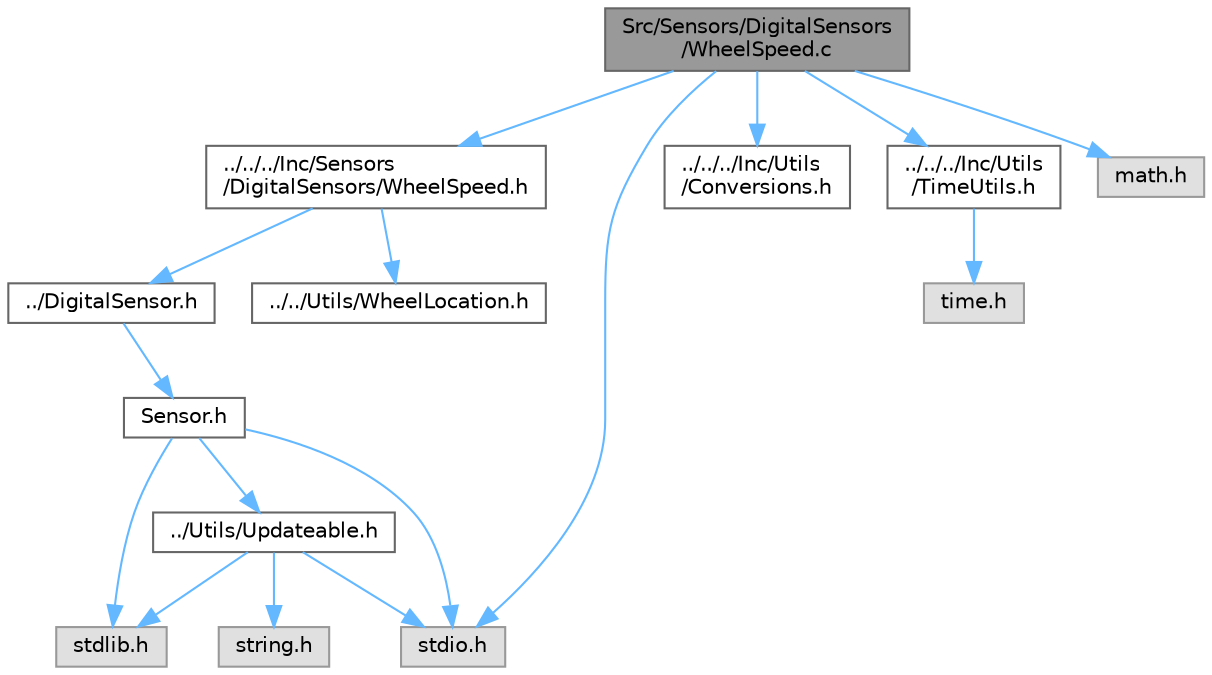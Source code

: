 digraph "Src/Sensors/DigitalSensors/WheelSpeed.c"
{
 // LATEX_PDF_SIZE
  bgcolor="transparent";
  edge [fontname=Helvetica,fontsize=10,labelfontname=Helvetica,labelfontsize=10];
  node [fontname=Helvetica,fontsize=10,shape=box,height=0.2,width=0.4];
  Node1 [label="Src/Sensors/DigitalSensors\l/WheelSpeed.c",height=0.2,width=0.4,color="gray40", fillcolor="grey60", style="filled", fontcolor="black",tooltip=" "];
  Node1 -> Node2 [color="steelblue1",style="solid"];
  Node2 [label="../../../Inc/Sensors\l/DigitalSensors/WheelSpeed.h",height=0.2,width=0.4,color="grey40", fillcolor="white", style="filled",URL="$WheelSpeed_8h.html",tooltip=" "];
  Node2 -> Node3 [color="steelblue1",style="solid"];
  Node3 [label="../DigitalSensor.h",height=0.2,width=0.4,color="grey40", fillcolor="white", style="filled",URL="$DigitalSensor_8h.html",tooltip=" "];
  Node3 -> Node4 [color="steelblue1",style="solid"];
  Node4 [label="Sensor.h",height=0.2,width=0.4,color="grey40", fillcolor="white", style="filled",URL="$Sensor_8h.html",tooltip=" "];
  Node4 -> Node5 [color="steelblue1",style="solid"];
  Node5 [label="stdio.h",height=0.2,width=0.4,color="grey60", fillcolor="#E0E0E0", style="filled",tooltip=" "];
  Node4 -> Node6 [color="steelblue1",style="solid"];
  Node6 [label="stdlib.h",height=0.2,width=0.4,color="grey60", fillcolor="#E0E0E0", style="filled",tooltip=" "];
  Node4 -> Node7 [color="steelblue1",style="solid"];
  Node7 [label="../Utils/Updateable.h",height=0.2,width=0.4,color="grey40", fillcolor="white", style="filled",URL="$Updateable_8h.html",tooltip=" "];
  Node7 -> Node5 [color="steelblue1",style="solid"];
  Node7 -> Node6 [color="steelblue1",style="solid"];
  Node7 -> Node8 [color="steelblue1",style="solid"];
  Node8 [label="string.h",height=0.2,width=0.4,color="grey60", fillcolor="#E0E0E0", style="filled",tooltip=" "];
  Node2 -> Node9 [color="steelblue1",style="solid"];
  Node9 [label="../../Utils/WheelLocation.h",height=0.2,width=0.4,color="grey40", fillcolor="white", style="filled",URL="$WheelLocation_8h.html",tooltip=" "];
  Node1 -> Node10 [color="steelblue1",style="solid"];
  Node10 [label="../../../Inc/Utils\l/Conversions.h",height=0.2,width=0.4,color="grey40", fillcolor="white", style="filled",URL="$Conversions_8h.html",tooltip=" "];
  Node1 -> Node11 [color="steelblue1",style="solid"];
  Node11 [label="../../../Inc/Utils\l/TimeUtils.h",height=0.2,width=0.4,color="grey40", fillcolor="white", style="filled",URL="$TimeUtils_8h.html",tooltip=" "];
  Node11 -> Node12 [color="steelblue1",style="solid"];
  Node12 [label="time.h",height=0.2,width=0.4,color="grey60", fillcolor="#E0E0E0", style="filled",tooltip=" "];
  Node1 -> Node5 [color="steelblue1",style="solid"];
  Node1 -> Node13 [color="steelblue1",style="solid"];
  Node13 [label="math.h",height=0.2,width=0.4,color="grey60", fillcolor="#E0E0E0", style="filled",tooltip=" "];
}
